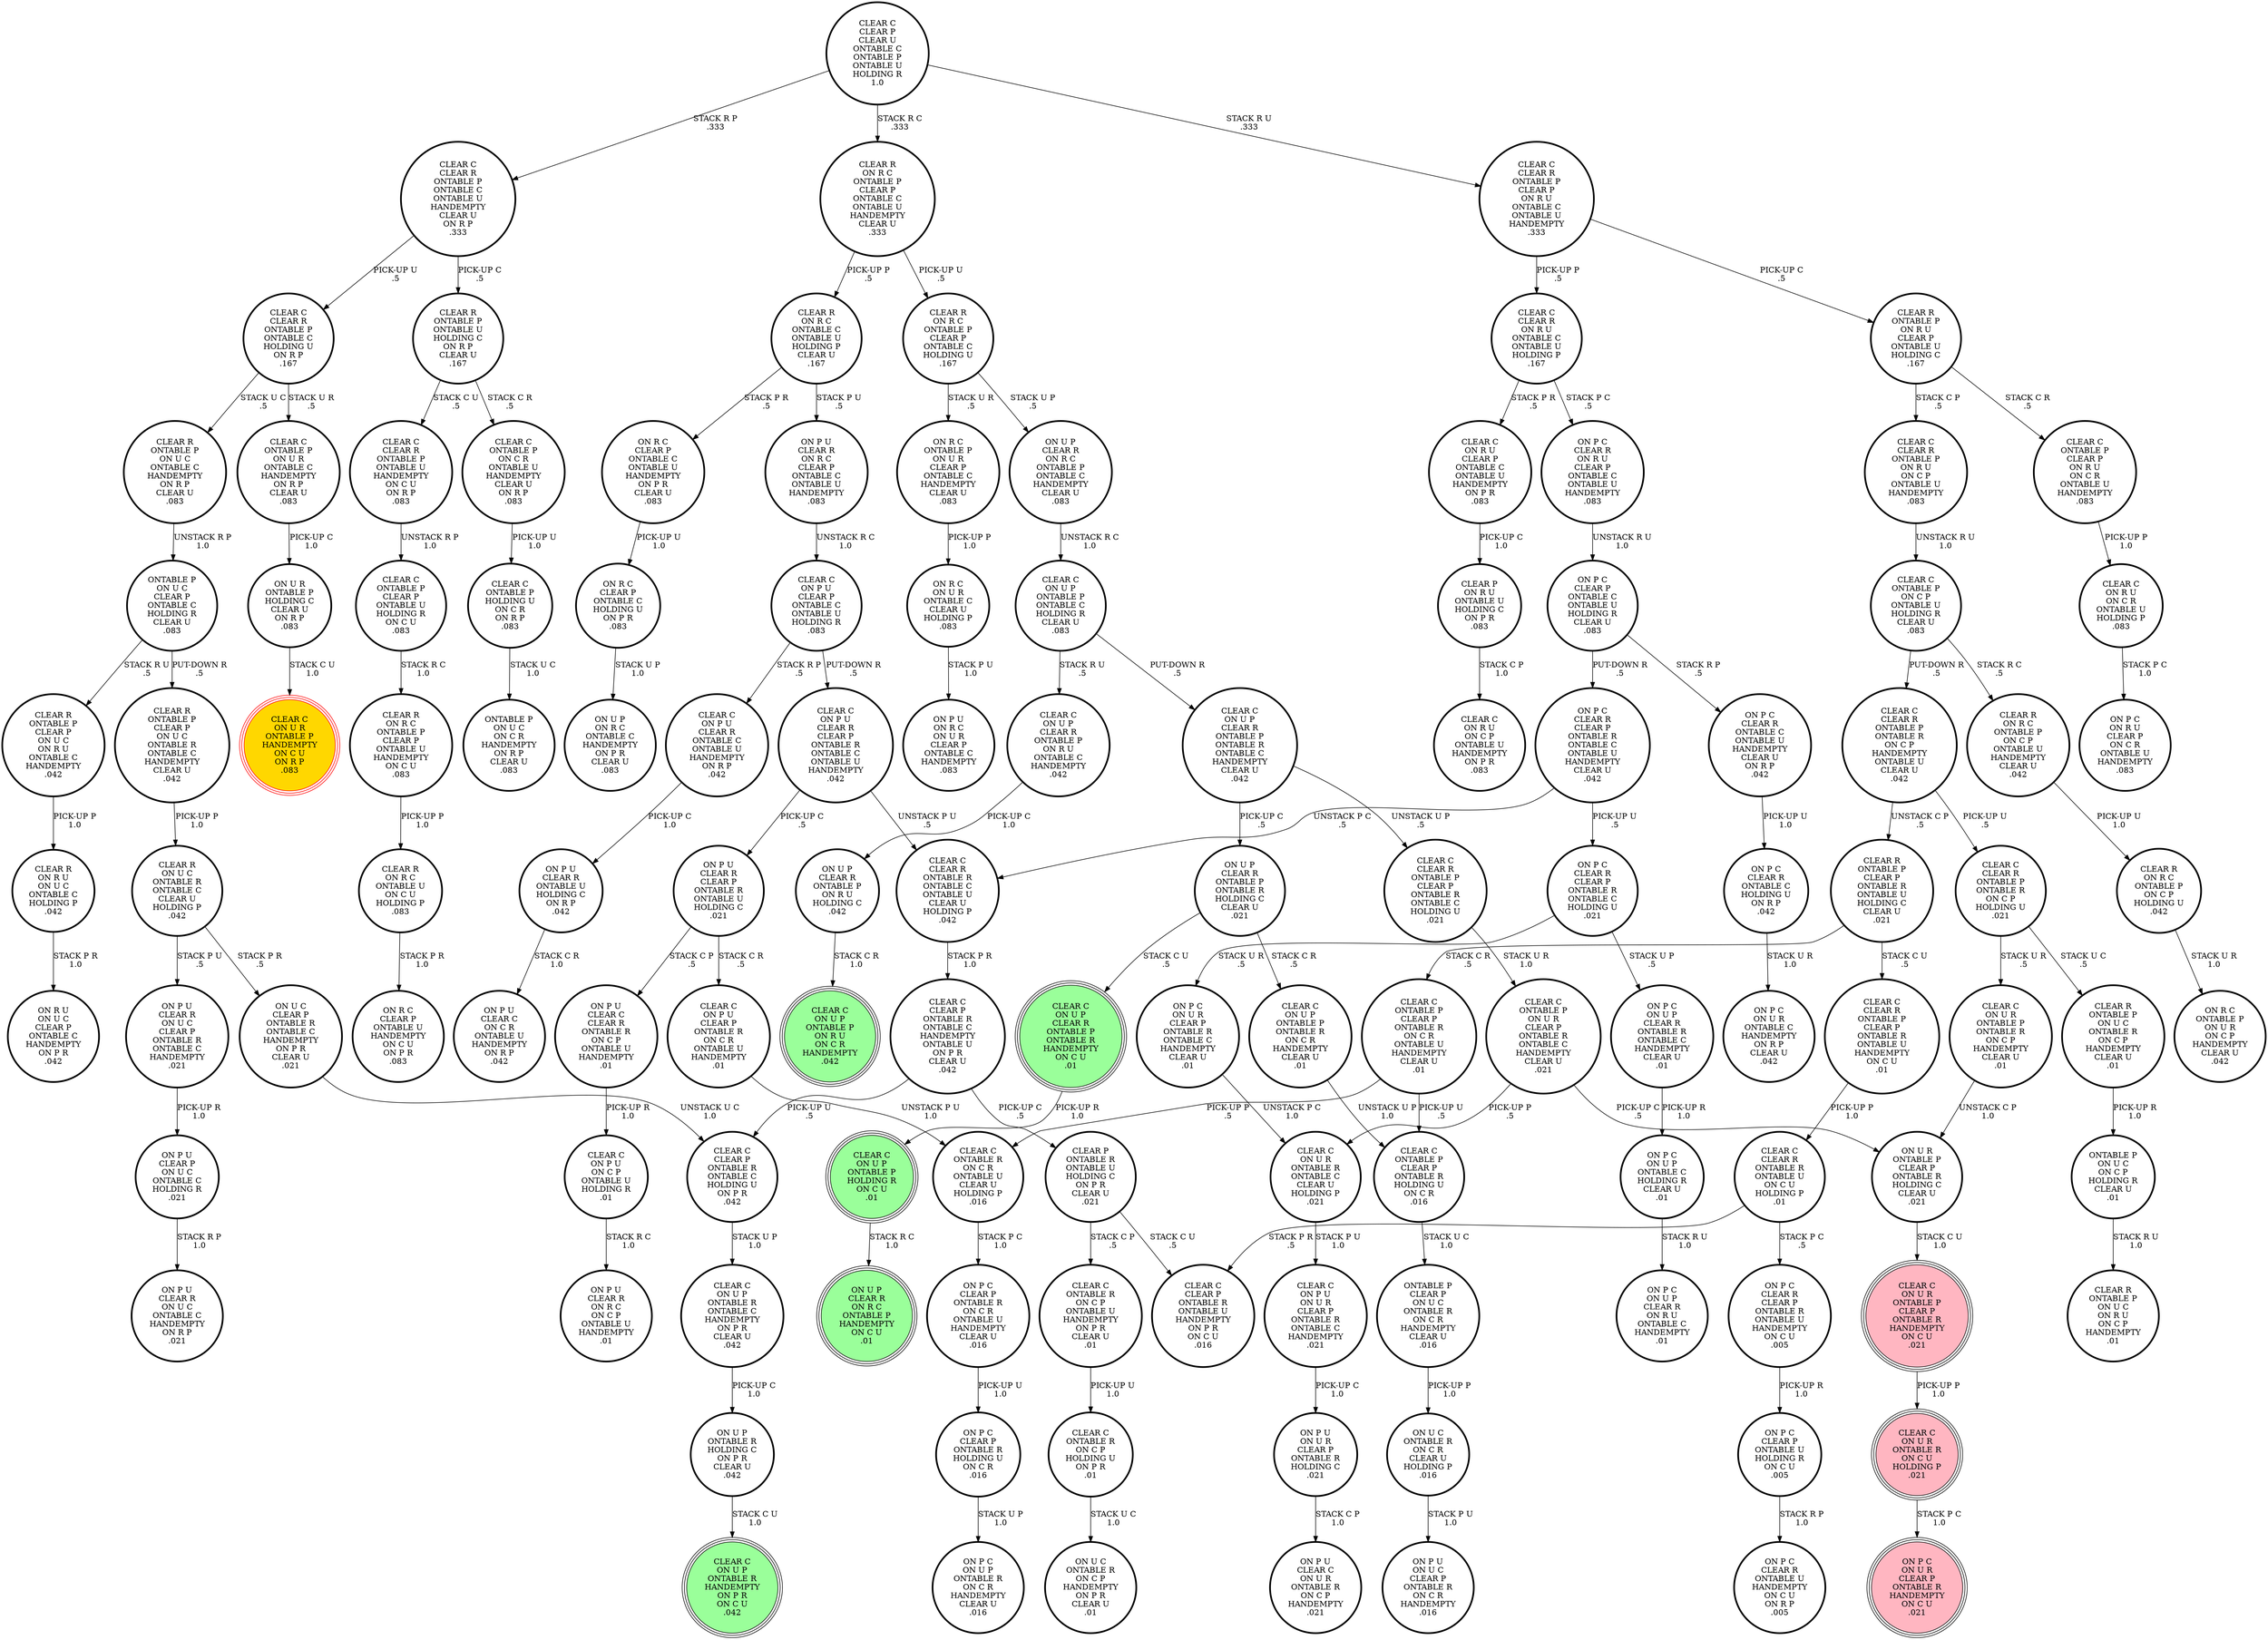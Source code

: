 digraph {
"CLEAR R\nONTABLE P\nON U C\nONTABLE C\nHANDEMPTY\nON R P\nCLEAR U\n.083\n" -> "ONTABLE P\nON U C\nCLEAR P\nONTABLE C\nHOLDING R\nCLEAR U\n.083\n"[label="UNSTACK R P\n1.0\n"];
"CLEAR R\nON U C\nONTABLE R\nONTABLE C\nCLEAR U\nHOLDING P\n.042\n" -> "ON P U\nCLEAR R\nON U C\nCLEAR P\nONTABLE R\nONTABLE C\nHANDEMPTY\n.021\n"[label="STACK P U\n.5\n"];
"CLEAR R\nON U C\nONTABLE R\nONTABLE C\nCLEAR U\nHOLDING P\n.042\n" -> "ON U C\nCLEAR P\nONTABLE R\nONTABLE C\nHANDEMPTY\nON P R\nCLEAR U\n.021\n"[label="STACK P R\n.5\n"];
"CLEAR C\nON P U\nCLEAR R\nCLEAR P\nONTABLE R\nONTABLE C\nONTABLE U\nHANDEMPTY\n.042\n" -> "ON P U\nCLEAR R\nCLEAR P\nONTABLE R\nONTABLE U\nHOLDING C\n.021\n"[label="PICK-UP C\n.5\n"];
"CLEAR C\nON P U\nCLEAR R\nCLEAR P\nONTABLE R\nONTABLE C\nONTABLE U\nHANDEMPTY\n.042\n" -> "CLEAR C\nCLEAR R\nONTABLE R\nONTABLE C\nONTABLE U\nCLEAR U\nHOLDING P\n.042\n"[label="UNSTACK P U\n.5\n"];
"CLEAR C\nCLEAR R\nONTABLE P\nCLEAR P\nONTABLE R\nONTABLE U\nHANDEMPTY\nON C U\n.01\n" -> "CLEAR C\nCLEAR R\nONTABLE R\nONTABLE U\nON C U\nHOLDING P\n.01\n"[label="PICK-UP P\n1.0\n"];
"ON P C\nCLEAR P\nONTABLE U\nHOLDING R\nON C U\n.005\n" -> "ON P C\nCLEAR R\nONTABLE U\nHANDEMPTY\nON C U\nON R P\n.005\n"[label="STACK R P\n1.0\n"];
"CLEAR C\nCLEAR R\nONTABLE P\nON R U\nON C P\nONTABLE U\nHANDEMPTY\n.083\n" -> "CLEAR C\nONTABLE P\nON C P\nONTABLE U\nHOLDING R\nCLEAR U\n.083\n"[label="UNSTACK R U\n1.0\n"];
"CLEAR C\nCLEAR R\nONTABLE P\nONTABLE R\nON C P\nHOLDING U\n.021\n" -> "CLEAR R\nONTABLE P\nON U C\nONTABLE R\nON C P\nHANDEMPTY\nCLEAR U\n.01\n"[label="STACK U C\n.5\n"];
"CLEAR C\nCLEAR R\nONTABLE P\nONTABLE R\nON C P\nHOLDING U\n.021\n" -> "CLEAR C\nON U R\nONTABLE P\nONTABLE R\nON C P\nHANDEMPTY\nCLEAR U\n.01\n"[label="STACK U R\n.5\n"];
"CLEAR C\nON P U\nCLEAR P\nONTABLE R\nON C R\nONTABLE U\nHANDEMPTY\n.01\n" -> "CLEAR C\nONTABLE R\nON C R\nONTABLE U\nCLEAR U\nHOLDING P\n.016\n"[label="UNSTACK P U\n1.0\n"];
"ON P C\nCLEAR R\nONTABLE C\nONTABLE U\nHANDEMPTY\nCLEAR U\nON R P\n.042\n" -> "ON P C\nCLEAR R\nONTABLE C\nHOLDING U\nON R P\n.042\n"[label="PICK-UP U\n1.0\n"];
"ON R C\nCLEAR P\nONTABLE C\nHOLDING U\nON P R\n.083\n" -> "ON U P\nON R C\nONTABLE C\nHANDEMPTY\nON P R\nCLEAR U\n.083\n"[label="STACK U P\n1.0\n"];
"CLEAR P\nONTABLE R\nONTABLE U\nHOLDING C\nON P R\nCLEAR U\n.021\n" -> "CLEAR C\nONTABLE R\nON C P\nONTABLE U\nHANDEMPTY\nON P R\nCLEAR U\n.01\n"[label="STACK C P\n.5\n"];
"CLEAR P\nONTABLE R\nONTABLE U\nHOLDING C\nON P R\nCLEAR U\n.021\n" -> "CLEAR C\nCLEAR P\nONTABLE R\nONTABLE U\nHANDEMPTY\nON P R\nON C U\n.016\n"[label="STACK C U\n.5\n"];
"CLEAR C\nCLEAR R\nONTABLE P\nONTABLE C\nHOLDING U\nON R P\n.167\n" -> "CLEAR R\nONTABLE P\nON U C\nONTABLE C\nHANDEMPTY\nON R P\nCLEAR U\n.083\n"[label="STACK U C\n.5\n"];
"CLEAR C\nCLEAR R\nONTABLE P\nONTABLE C\nHOLDING U\nON R P\n.167\n" -> "CLEAR C\nONTABLE P\nON U R\nONTABLE C\nHANDEMPTY\nON R P\nCLEAR U\n.083\n"[label="STACK U R\n.5\n"];
"CLEAR R\nON R U\nON U C\nONTABLE C\nHOLDING P\n.042\n" -> "ON R U\nON U C\nCLEAR P\nONTABLE C\nHANDEMPTY\nON P R\n.042\n"[label="STACK P R\n1.0\n"];
"ON P C\nON U P\nONTABLE C\nHOLDING R\nCLEAR U\n.01\n" -> "ON P C\nON U P\nCLEAR R\nON R U\nONTABLE C\nHANDEMPTY\n.01\n"[label="STACK R U\n1.0\n"];
"CLEAR R\nON R C\nONTABLE P\nON C P\nONTABLE U\nHANDEMPTY\nCLEAR U\n.042\n" -> "CLEAR R\nON R C\nONTABLE P\nON C P\nHOLDING U\n.042\n"[label="PICK-UP U\n1.0\n"];
"CLEAR C\nCLEAR R\nONTABLE R\nONTABLE C\nONTABLE U\nCLEAR U\nHOLDING P\n.042\n" -> "CLEAR C\nCLEAR P\nONTABLE R\nONTABLE C\nHANDEMPTY\nONTABLE U\nON P R\nCLEAR U\n.042\n"[label="STACK P R\n1.0\n"];
"CLEAR C\nCLEAR P\nCLEAR U\nONTABLE C\nONTABLE P\nONTABLE U\nHOLDING R\n1.0\n" -> "CLEAR C\nCLEAR R\nONTABLE P\nONTABLE C\nONTABLE U\nHANDEMPTY\nCLEAR U\nON R P\n.333\n"[label="STACK R P\n.333\n"];
"CLEAR C\nCLEAR P\nCLEAR U\nONTABLE C\nONTABLE P\nONTABLE U\nHOLDING R\n1.0\n" -> "CLEAR R\nON R C\nONTABLE P\nCLEAR P\nONTABLE C\nONTABLE U\nHANDEMPTY\nCLEAR U\n.333\n"[label="STACK R C\n.333\n"];
"CLEAR C\nCLEAR P\nCLEAR U\nONTABLE C\nONTABLE P\nONTABLE U\nHOLDING R\n1.0\n" -> "CLEAR C\nCLEAR R\nONTABLE P\nCLEAR P\nON R U\nONTABLE C\nONTABLE U\nHANDEMPTY\n.333\n"[label="STACK R U\n.333\n"];
"CLEAR C\nON R U\nCLEAR P\nONTABLE C\nONTABLE U\nHANDEMPTY\nON P R\n.083\n" -> "CLEAR P\nON R U\nONTABLE U\nHOLDING C\nON P R\n.083\n"[label="PICK-UP C\n1.0\n"];
"ON P C\nCLEAR R\nCLEAR P\nONTABLE R\nONTABLE C\nONTABLE U\nHANDEMPTY\nCLEAR U\n.042\n" -> "ON P C\nCLEAR R\nCLEAR P\nONTABLE R\nONTABLE C\nHOLDING U\n.021\n"[label="PICK-UP U\n.5\n"];
"ON P C\nCLEAR R\nCLEAR P\nONTABLE R\nONTABLE C\nONTABLE U\nHANDEMPTY\nCLEAR U\n.042\n" -> "CLEAR C\nCLEAR R\nONTABLE R\nONTABLE C\nONTABLE U\nCLEAR U\nHOLDING P\n.042\n"[label="UNSTACK P C\n.5\n"];
"ON U P\nCLEAR R\nONTABLE P\nON R U\nHOLDING C\n.042\n" -> "CLEAR C\nON U P\nONTABLE P\nON R U\nON C R\nHANDEMPTY\n.042\n"[label="STACK C R\n1.0\n"];
"CLEAR C\nON R U\nON C R\nONTABLE U\nHOLDING P\n.083\n" -> "ON P C\nON R U\nCLEAR P\nON C R\nONTABLE U\nHANDEMPTY\n.083\n"[label="STACK P C\n1.0\n"];
"CLEAR C\nON U P\nCLEAR R\nONTABLE P\nON R U\nONTABLE C\nHANDEMPTY\n.042\n" -> "ON U P\nCLEAR R\nONTABLE P\nON R U\nHOLDING C\n.042\n"[label="PICK-UP C\n1.0\n"];
"CLEAR R\nON R C\nONTABLE P\nON C P\nHOLDING U\n.042\n" -> "ON R C\nONTABLE P\nON U R\nON C P\nHANDEMPTY\nCLEAR U\n.042\n"[label="STACK U R\n1.0\n"];
"CLEAR C\nONTABLE P\nON U R\nONTABLE C\nHANDEMPTY\nON R P\nCLEAR U\n.083\n" -> "ON U R\nONTABLE P\nHOLDING C\nCLEAR U\nON R P\n.083\n"[label="PICK-UP C\n1.0\n"];
"ON P C\nCLEAR P\nONTABLE C\nONTABLE U\nHOLDING R\nCLEAR U\n.083\n" -> "ON P C\nCLEAR R\nCLEAR P\nONTABLE R\nONTABLE C\nONTABLE U\nHANDEMPTY\nCLEAR U\n.042\n"[label="PUT-DOWN R\n.5\n"];
"ON P C\nCLEAR P\nONTABLE C\nONTABLE U\nHOLDING R\nCLEAR U\n.083\n" -> "ON P C\nCLEAR R\nONTABLE C\nONTABLE U\nHANDEMPTY\nCLEAR U\nON R P\n.042\n"[label="STACK R P\n.5\n"];
"ON U P\nCLEAR R\nON R C\nONTABLE P\nONTABLE C\nHANDEMPTY\nCLEAR U\n.083\n" -> "CLEAR C\nON U P\nONTABLE P\nONTABLE C\nHOLDING R\nCLEAR U\n.083\n"[label="UNSTACK R C\n1.0\n"];
"CLEAR R\nON R C\nONTABLE U\nON C U\nHOLDING P\n.083\n" -> "ON R C\nCLEAR P\nONTABLE U\nHANDEMPTY\nON C U\nON P R\n.083\n"[label="STACK P R\n1.0\n"];
"CLEAR C\nCLEAR R\nONTABLE P\nONTABLE R\nON C P\nHANDEMPTY\nONTABLE U\nCLEAR U\n.042\n" -> "CLEAR C\nCLEAR R\nONTABLE P\nONTABLE R\nON C P\nHOLDING U\n.021\n"[label="PICK-UP U\n.5\n"];
"CLEAR C\nCLEAR R\nONTABLE P\nONTABLE R\nON C P\nHANDEMPTY\nONTABLE U\nCLEAR U\n.042\n" -> "CLEAR R\nONTABLE P\nCLEAR P\nONTABLE R\nONTABLE U\nHOLDING C\nCLEAR U\n.021\n"[label="UNSTACK C P\n.5\n"];
"ON U P\nCLEAR R\nONTABLE P\nONTABLE R\nHOLDING C\nCLEAR U\n.021\n" -> "CLEAR C\nON U P\nONTABLE P\nONTABLE R\nON C R\nHANDEMPTY\nCLEAR U\n.01\n"[label="STACK C R\n.5\n"];
"ON U P\nCLEAR R\nONTABLE P\nONTABLE R\nHOLDING C\nCLEAR U\n.021\n" -> "CLEAR C\nON U P\nCLEAR R\nONTABLE P\nONTABLE R\nHANDEMPTY\nON C U\n.01\n"[label="STACK C U\n.5\n"];
"CLEAR C\nONTABLE P\nON C P\nONTABLE U\nHOLDING R\nCLEAR U\n.083\n" -> "CLEAR R\nON R C\nONTABLE P\nON C P\nONTABLE U\nHANDEMPTY\nCLEAR U\n.042\n"[label="STACK R C\n.5\n"];
"CLEAR C\nONTABLE P\nON C P\nONTABLE U\nHOLDING R\nCLEAR U\n.083\n" -> "CLEAR C\nCLEAR R\nONTABLE P\nONTABLE R\nON C P\nHANDEMPTY\nONTABLE U\nCLEAR U\n.042\n"[label="PUT-DOWN R\n.5\n"];
"ON P C\nCLEAR P\nONTABLE R\nHOLDING U\nON C R\n.016\n" -> "ON P C\nON U P\nONTABLE R\nON C R\nHANDEMPTY\nCLEAR U\n.016\n"[label="STACK U P\n1.0\n"];
"CLEAR C\nON U P\nCLEAR R\nONTABLE P\nONTABLE R\nONTABLE C\nHANDEMPTY\nCLEAR U\n.042\n" -> "ON U P\nCLEAR R\nONTABLE P\nONTABLE R\nHOLDING C\nCLEAR U\n.021\n"[label="PICK-UP C\n.5\n"];
"CLEAR C\nON U P\nCLEAR R\nONTABLE P\nONTABLE R\nONTABLE C\nHANDEMPTY\nCLEAR U\n.042\n" -> "CLEAR C\nCLEAR R\nONTABLE P\nCLEAR P\nONTABLE R\nONTABLE C\nHOLDING U\n.021\n"[label="UNSTACK U P\n.5\n"];
"ON U R\nONTABLE P\nCLEAR P\nONTABLE R\nHOLDING C\nCLEAR U\n.021\n" -> "CLEAR C\nON U R\nONTABLE P\nCLEAR P\nONTABLE R\nHANDEMPTY\nON C U\n.021\n"[label="STACK C U\n1.0\n"];
"CLEAR C\nCLEAR R\nONTABLE P\nONTABLE U\nHANDEMPTY\nON C U\nON R P\n.083\n" -> "CLEAR C\nONTABLE P\nCLEAR P\nONTABLE U\nHOLDING R\nON C U\n.083\n"[label="UNSTACK R P\n1.0\n"];
"ON R C\nCLEAR P\nONTABLE C\nONTABLE U\nHANDEMPTY\nON P R\nCLEAR U\n.083\n" -> "ON R C\nCLEAR P\nONTABLE C\nHOLDING U\nON P R\n.083\n"[label="PICK-UP U\n1.0\n"];
"CLEAR C\nON P U\nON C P\nONTABLE U\nHOLDING R\n.01\n" -> "ON P U\nCLEAR R\nON R C\nON C P\nONTABLE U\nHANDEMPTY\n.01\n"[label="STACK R C\n1.0\n"];
"ON P U\nCLEAR C\nCLEAR R\nONTABLE R\nON C P\nONTABLE U\nHANDEMPTY\n.01\n" -> "CLEAR C\nON P U\nON C P\nONTABLE U\nHOLDING R\n.01\n"[label="PICK-UP R\n1.0\n"];
"CLEAR C\nONTABLE R\nON C P\nHOLDING U\nON P R\n.01\n" -> "ON U C\nONTABLE R\nON C P\nHANDEMPTY\nON P R\nCLEAR U\n.01\n"[label="STACK U C\n1.0\n"];
"ONTABLE P\nON U C\nCLEAR P\nONTABLE C\nHOLDING R\nCLEAR U\n.083\n" -> "CLEAR R\nONTABLE P\nCLEAR P\nON U C\nONTABLE R\nONTABLE C\nHANDEMPTY\nCLEAR U\n.042\n"[label="PUT-DOWN R\n.5\n"];
"ONTABLE P\nON U C\nCLEAR P\nONTABLE C\nHOLDING R\nCLEAR U\n.083\n" -> "CLEAR R\nONTABLE P\nCLEAR P\nON U C\nON R U\nONTABLE C\nHANDEMPTY\n.042\n"[label="STACK R U\n.5\n"];
"CLEAR C\nONTABLE R\nON C R\nONTABLE U\nCLEAR U\nHOLDING P\n.016\n" -> "ON P C\nCLEAR P\nONTABLE R\nON C R\nONTABLE U\nHANDEMPTY\nCLEAR U\n.016\n"[label="STACK P C\n1.0\n"];
"CLEAR R\nON R C\nONTABLE P\nCLEAR P\nONTABLE C\nONTABLE U\nHANDEMPTY\nCLEAR U\n.333\n" -> "CLEAR R\nON R C\nONTABLE C\nONTABLE U\nHOLDING P\nCLEAR U\n.167\n"[label="PICK-UP P\n.5\n"];
"CLEAR R\nON R C\nONTABLE P\nCLEAR P\nONTABLE C\nONTABLE U\nHANDEMPTY\nCLEAR U\n.333\n" -> "CLEAR R\nON R C\nONTABLE P\nCLEAR P\nONTABLE C\nHOLDING U\n.167\n"[label="PICK-UP U\n.5\n"];
"CLEAR C\nCLEAR R\nONTABLE P\nCLEAR P\nON R U\nONTABLE C\nONTABLE U\nHANDEMPTY\n.333\n" -> "CLEAR C\nCLEAR R\nON R U\nONTABLE C\nONTABLE U\nHOLDING P\n.167\n"[label="PICK-UP P\n.5\n"];
"CLEAR C\nCLEAR R\nONTABLE P\nCLEAR P\nON R U\nONTABLE C\nONTABLE U\nHANDEMPTY\n.333\n" -> "CLEAR R\nONTABLE P\nON R U\nCLEAR P\nONTABLE U\nHOLDING C\n.167\n"[label="PICK-UP C\n.5\n"];
"CLEAR R\nONTABLE P\nCLEAR P\nON U C\nONTABLE R\nONTABLE C\nHANDEMPTY\nCLEAR U\n.042\n" -> "CLEAR R\nON U C\nONTABLE R\nONTABLE C\nCLEAR U\nHOLDING P\n.042\n"[label="PICK-UP P\n1.0\n"];
"ON P C\nON U R\nCLEAR P\nONTABLE R\nONTABLE C\nHANDEMPTY\nCLEAR U\n.01\n" -> "CLEAR C\nON U R\nONTABLE R\nONTABLE C\nCLEAR U\nHOLDING P\n.021\n"[label="UNSTACK P C\n1.0\n"];
"CLEAR C\nON U P\nONTABLE P\nHOLDING R\nON C U\n.01\n" -> "ON U P\nCLEAR R\nON R C\nONTABLE P\nHANDEMPTY\nON C U\n.01\n"[label="STACK R C\n1.0\n"];
"CLEAR C\nON U P\nONTABLE P\nONTABLE C\nHOLDING R\nCLEAR U\n.083\n" -> "CLEAR C\nON U P\nCLEAR R\nONTABLE P\nON R U\nONTABLE C\nHANDEMPTY\n.042\n"[label="STACK R U\n.5\n"];
"CLEAR C\nON U P\nONTABLE P\nONTABLE C\nHOLDING R\nCLEAR U\n.083\n" -> "CLEAR C\nON U P\nCLEAR R\nONTABLE P\nONTABLE R\nONTABLE C\nHANDEMPTY\nCLEAR U\n.042\n"[label="PUT-DOWN R\n.5\n"];
"CLEAR C\nON U R\nONTABLE R\nONTABLE C\nCLEAR U\nHOLDING P\n.021\n" -> "CLEAR C\nON P U\nON U R\nCLEAR P\nONTABLE R\nONTABLE C\nHANDEMPTY\n.021\n"[label="STACK P U\n1.0\n"];
"ON P U\nCLEAR R\nONTABLE U\nHOLDING C\nON R P\n.042\n" -> "ON P U\nCLEAR C\nON C R\nONTABLE U\nHANDEMPTY\nON R P\n.042\n"[label="STACK C R\n1.0\n"];
"ON U C\nCLEAR P\nONTABLE R\nONTABLE C\nHANDEMPTY\nON P R\nCLEAR U\n.021\n" -> "CLEAR C\nCLEAR P\nONTABLE R\nONTABLE C\nHOLDING U\nON P R\n.042\n"[label="UNSTACK U C\n1.0\n"];
"ON P C\nCLEAR R\nONTABLE C\nHOLDING U\nON R P\n.042\n" -> "ON P C\nON U R\nONTABLE C\nHANDEMPTY\nON R P\nCLEAR U\n.042\n"[label="STACK U R\n1.0\n"];
"CLEAR C\nCLEAR R\nONTABLE R\nONTABLE U\nON C U\nHOLDING P\n.01\n" -> "CLEAR C\nCLEAR P\nONTABLE R\nONTABLE U\nHANDEMPTY\nON P R\nON C U\n.016\n"[label="STACK P R\n.5\n"];
"CLEAR C\nCLEAR R\nONTABLE R\nONTABLE U\nON C U\nHOLDING P\n.01\n" -> "ON P C\nCLEAR R\nCLEAR P\nONTABLE R\nONTABLE U\nHANDEMPTY\nON C U\n.005\n"[label="STACK P C\n.5\n"];
"CLEAR C\nONTABLE P\nHOLDING U\nON C R\nON R P\n.083\n" -> "ONTABLE P\nON U C\nON C R\nHANDEMPTY\nON R P\nCLEAR U\n.083\n"[label="STACK U C\n1.0\n"];
"CLEAR R\nONTABLE P\nCLEAR P\nONTABLE R\nONTABLE U\nHOLDING C\nCLEAR U\n.021\n" -> "CLEAR C\nCLEAR R\nONTABLE P\nCLEAR P\nONTABLE R\nONTABLE U\nHANDEMPTY\nON C U\n.01\n"[label="STACK C U\n.5\n"];
"CLEAR R\nONTABLE P\nCLEAR P\nONTABLE R\nONTABLE U\nHOLDING C\nCLEAR U\n.021\n" -> "CLEAR C\nONTABLE P\nCLEAR P\nONTABLE R\nON C R\nONTABLE U\nHANDEMPTY\nCLEAR U\n.01\n"[label="STACK C R\n.5\n"];
"CLEAR C\nON U R\nONTABLE P\nONTABLE R\nON C P\nHANDEMPTY\nCLEAR U\n.01\n" -> "ON U R\nONTABLE P\nCLEAR P\nONTABLE R\nHOLDING C\nCLEAR U\n.021\n"[label="UNSTACK C P\n1.0\n"];
"CLEAR C\nONTABLE R\nON C P\nONTABLE U\nHANDEMPTY\nON P R\nCLEAR U\n.01\n" -> "CLEAR C\nONTABLE R\nON C P\nHOLDING U\nON P R\n.01\n"[label="PICK-UP U\n1.0\n"];
"CLEAR C\nONTABLE P\nCLEAR P\nONTABLE R\nHOLDING U\nON C R\n.016\n" -> "ONTABLE P\nCLEAR P\nON U C\nONTABLE R\nON C R\nHANDEMPTY\nCLEAR U\n.016\n"[label="STACK U C\n1.0\n"];
"ON R C\nONTABLE P\nON U R\nCLEAR P\nONTABLE C\nHANDEMPTY\nCLEAR U\n.083\n" -> "ON R C\nON U R\nONTABLE C\nCLEAR U\nHOLDING P\n.083\n"[label="PICK-UP P\n1.0\n"];
"CLEAR R\nON R C\nONTABLE P\nCLEAR P\nONTABLE C\nHOLDING U\n.167\n" -> "ON R C\nONTABLE P\nON U R\nCLEAR P\nONTABLE C\nHANDEMPTY\nCLEAR U\n.083\n"[label="STACK U R\n.5\n"];
"CLEAR R\nON R C\nONTABLE P\nCLEAR P\nONTABLE C\nHOLDING U\n.167\n" -> "ON U P\nCLEAR R\nON R C\nONTABLE P\nONTABLE C\nHANDEMPTY\nCLEAR U\n.083\n"[label="STACK U P\n.5\n"];
"CLEAR P\nON R U\nONTABLE U\nHOLDING C\nON P R\n.083\n" -> "CLEAR C\nON R U\nON C P\nONTABLE U\nHANDEMPTY\nON P R\n.083\n"[label="STACK C P\n1.0\n"];
"CLEAR C\nCLEAR R\nONTABLE P\nCLEAR P\nONTABLE R\nONTABLE C\nHOLDING U\n.021\n" -> "CLEAR C\nONTABLE P\nON U R\nCLEAR P\nONTABLE R\nONTABLE C\nHANDEMPTY\nCLEAR U\n.021\n"[label="STACK U R\n1.0\n"];
"CLEAR C\nONTABLE P\nCLEAR P\nONTABLE R\nON C R\nONTABLE U\nHANDEMPTY\nCLEAR U\n.01\n" -> "CLEAR C\nONTABLE R\nON C R\nONTABLE U\nCLEAR U\nHOLDING P\n.016\n"[label="PICK-UP P\n.5\n"];
"CLEAR C\nONTABLE P\nCLEAR P\nONTABLE R\nON C R\nONTABLE U\nHANDEMPTY\nCLEAR U\n.01\n" -> "CLEAR C\nONTABLE P\nCLEAR P\nONTABLE R\nHOLDING U\nON C R\n.016\n"[label="PICK-UP U\n.5\n"];
"CLEAR C\nCLEAR P\nONTABLE R\nONTABLE C\nHOLDING U\nON P R\n.042\n" -> "CLEAR C\nON U P\nONTABLE R\nONTABLE C\nHANDEMPTY\nON P R\nCLEAR U\n.042\n"[label="STACK U P\n1.0\n"];
"ON P U\nON U R\nCLEAR P\nONTABLE R\nHOLDING C\n.021\n" -> "ON P U\nCLEAR C\nON U R\nONTABLE R\nON C P\nHANDEMPTY\n.021\n"[label="STACK C P\n1.0\n"];
"CLEAR C\nON U P\nONTABLE P\nONTABLE R\nON C R\nHANDEMPTY\nCLEAR U\n.01\n" -> "CLEAR C\nONTABLE P\nCLEAR P\nONTABLE R\nHOLDING U\nON C R\n.016\n"[label="UNSTACK U P\n1.0\n"];
"CLEAR C\nCLEAR P\nONTABLE R\nONTABLE C\nHANDEMPTY\nONTABLE U\nON P R\nCLEAR U\n.042\n" -> "CLEAR C\nCLEAR P\nONTABLE R\nONTABLE C\nHOLDING U\nON P R\n.042\n"[label="PICK-UP U\n.5\n"];
"CLEAR C\nCLEAR P\nONTABLE R\nONTABLE C\nHANDEMPTY\nONTABLE U\nON P R\nCLEAR U\n.042\n" -> "CLEAR P\nONTABLE R\nONTABLE U\nHOLDING C\nON P R\nCLEAR U\n.021\n"[label="PICK-UP C\n.5\n"];
"ON P U\nCLEAR P\nON U C\nONTABLE C\nHOLDING R\n.021\n" -> "ON P U\nCLEAR R\nON U C\nONTABLE C\nHANDEMPTY\nON R P\n.021\n"[label="STACK R P\n1.0\n"];
"CLEAR C\nON P U\nON U R\nCLEAR P\nONTABLE R\nONTABLE C\nHANDEMPTY\n.021\n" -> "ON P U\nON U R\nCLEAR P\nONTABLE R\nHOLDING C\n.021\n"[label="PICK-UP C\n1.0\n"];
"CLEAR C\nON U P\nCLEAR R\nONTABLE P\nONTABLE R\nHANDEMPTY\nON C U\n.01\n" -> "CLEAR C\nON U P\nONTABLE P\nHOLDING R\nON C U\n.01\n"[label="PICK-UP R\n1.0\n"];
"CLEAR C\nONTABLE P\nCLEAR P\nONTABLE U\nHOLDING R\nON C U\n.083\n" -> "CLEAR R\nON R C\nONTABLE P\nCLEAR P\nONTABLE U\nHANDEMPTY\nON C U\n.083\n"[label="STACK R C\n1.0\n"];
"CLEAR C\nON U R\nONTABLE P\nCLEAR P\nONTABLE R\nHANDEMPTY\nON C U\n.021\n" -> "CLEAR C\nON U R\nONTABLE R\nON C U\nHOLDING P\n.021\n"[label="PICK-UP P\n1.0\n"];
"CLEAR R\nONTABLE P\nON R U\nCLEAR P\nONTABLE U\nHOLDING C\n.167\n" -> "CLEAR C\nCLEAR R\nONTABLE P\nON R U\nON C P\nONTABLE U\nHANDEMPTY\n.083\n"[label="STACK C P\n.5\n"];
"CLEAR R\nONTABLE P\nON R U\nCLEAR P\nONTABLE U\nHOLDING C\n.167\n" -> "CLEAR C\nONTABLE P\nCLEAR P\nON R U\nON C R\nONTABLE U\nHANDEMPTY\n.083\n"[label="STACK C R\n.5\n"];
"ON P C\nCLEAR R\nON R U\nCLEAR P\nONTABLE C\nONTABLE U\nHANDEMPTY\n.083\n" -> "ON P C\nCLEAR P\nONTABLE C\nONTABLE U\nHOLDING R\nCLEAR U\n.083\n"[label="UNSTACK R U\n1.0\n"];
"CLEAR R\nON R C\nONTABLE C\nONTABLE U\nHOLDING P\nCLEAR U\n.167\n" -> "ON P U\nCLEAR R\nON R C\nCLEAR P\nONTABLE C\nONTABLE U\nHANDEMPTY\n.083\n"[label="STACK P U\n.5\n"];
"CLEAR R\nON R C\nONTABLE C\nONTABLE U\nHOLDING P\nCLEAR U\n.167\n" -> "ON R C\nCLEAR P\nONTABLE C\nONTABLE U\nHANDEMPTY\nON P R\nCLEAR U\n.083\n"[label="STACK P R\n.5\n"];
"CLEAR R\nONTABLE P\nCLEAR P\nON U C\nON R U\nONTABLE C\nHANDEMPTY\n.042\n" -> "CLEAR R\nON R U\nON U C\nONTABLE C\nHOLDING P\n.042\n"[label="PICK-UP P\n1.0\n"];
"CLEAR C\nON P U\nCLEAR P\nONTABLE C\nONTABLE U\nHOLDING R\n.083\n" -> "CLEAR C\nON P U\nCLEAR R\nONTABLE C\nONTABLE U\nHANDEMPTY\nON R P\n.042\n"[label="STACK R P\n.5\n"];
"CLEAR C\nON P U\nCLEAR P\nONTABLE C\nONTABLE U\nHOLDING R\n.083\n" -> "CLEAR C\nON P U\nCLEAR R\nCLEAR P\nONTABLE R\nONTABLE C\nONTABLE U\nHANDEMPTY\n.042\n"[label="PUT-DOWN R\n.5\n"];
"CLEAR C\nCLEAR R\nON R U\nONTABLE C\nONTABLE U\nHOLDING P\n.167\n" -> "ON P C\nCLEAR R\nON R U\nCLEAR P\nONTABLE C\nONTABLE U\nHANDEMPTY\n.083\n"[label="STACK P C\n.5\n"];
"CLEAR C\nCLEAR R\nON R U\nONTABLE C\nONTABLE U\nHOLDING P\n.167\n" -> "CLEAR C\nON R U\nCLEAR P\nONTABLE C\nONTABLE U\nHANDEMPTY\nON P R\n.083\n"[label="STACK P R\n.5\n"];
"ON P C\nON U P\nCLEAR R\nONTABLE R\nONTABLE C\nHANDEMPTY\nCLEAR U\n.01\n" -> "ON P C\nON U P\nONTABLE C\nHOLDING R\nCLEAR U\n.01\n"[label="PICK-UP R\n1.0\n"];
"CLEAR C\nON P U\nCLEAR R\nONTABLE C\nONTABLE U\nHANDEMPTY\nON R P\n.042\n" -> "ON P U\nCLEAR R\nONTABLE U\nHOLDING C\nON R P\n.042\n"[label="PICK-UP C\n1.0\n"];
"ON P C\nCLEAR R\nCLEAR P\nONTABLE R\nONTABLE C\nHOLDING U\n.021\n" -> "ON P C\nON U P\nCLEAR R\nONTABLE R\nONTABLE C\nHANDEMPTY\nCLEAR U\n.01\n"[label="STACK U P\n.5\n"];
"ON P C\nCLEAR R\nCLEAR P\nONTABLE R\nONTABLE C\nHOLDING U\n.021\n" -> "ON P C\nON U R\nCLEAR P\nONTABLE R\nONTABLE C\nHANDEMPTY\nCLEAR U\n.01\n"[label="STACK U R\n.5\n"];
"ON P U\nCLEAR R\nON R C\nCLEAR P\nONTABLE C\nONTABLE U\nHANDEMPTY\n.083\n" -> "CLEAR C\nON P U\nCLEAR P\nONTABLE C\nONTABLE U\nHOLDING R\n.083\n"[label="UNSTACK R C\n1.0\n"];
"ONTABLE P\nCLEAR P\nON U C\nONTABLE R\nON C R\nHANDEMPTY\nCLEAR U\n.016\n" -> "ON U C\nONTABLE R\nON C R\nCLEAR U\nHOLDING P\n.016\n"[label="PICK-UP P\n1.0\n"];
"CLEAR C\nON U R\nONTABLE R\nON C U\nHOLDING P\n.021\n" -> "ON P C\nON U R\nCLEAR P\nONTABLE R\nHANDEMPTY\nON C U\n.021\n"[label="STACK P C\n1.0\n"];
"CLEAR C\nONTABLE P\nON C R\nONTABLE U\nHANDEMPTY\nCLEAR U\nON R P\n.083\n" -> "CLEAR C\nONTABLE P\nHOLDING U\nON C R\nON R P\n.083\n"[label="PICK-UP U\n1.0\n"];
"CLEAR C\nONTABLE P\nON U R\nCLEAR P\nONTABLE R\nONTABLE C\nHANDEMPTY\nCLEAR U\n.021\n" -> "CLEAR C\nON U R\nONTABLE R\nONTABLE C\nCLEAR U\nHOLDING P\n.021\n"[label="PICK-UP P\n.5\n"];
"CLEAR C\nONTABLE P\nON U R\nCLEAR P\nONTABLE R\nONTABLE C\nHANDEMPTY\nCLEAR U\n.021\n" -> "ON U R\nONTABLE P\nCLEAR P\nONTABLE R\nHOLDING C\nCLEAR U\n.021\n"[label="PICK-UP C\n.5\n"];
"ON P U\nCLEAR R\nON U C\nCLEAR P\nONTABLE R\nONTABLE C\nHANDEMPTY\n.021\n" -> "ON P U\nCLEAR P\nON U C\nONTABLE C\nHOLDING R\n.021\n"[label="PICK-UP R\n1.0\n"];
"CLEAR R\nONTABLE P\nONTABLE U\nHOLDING C\nON R P\nCLEAR U\n.167\n" -> "CLEAR C\nCLEAR R\nONTABLE P\nONTABLE U\nHANDEMPTY\nON C U\nON R P\n.083\n"[label="STACK C U\n.5\n"];
"CLEAR R\nONTABLE P\nONTABLE U\nHOLDING C\nON R P\nCLEAR U\n.167\n" -> "CLEAR C\nONTABLE P\nON C R\nONTABLE U\nHANDEMPTY\nCLEAR U\nON R P\n.083\n"[label="STACK C R\n.5\n"];
"ONTABLE P\nON U C\nON C P\nHOLDING R\nCLEAR U\n.01\n" -> "CLEAR R\nONTABLE P\nON U C\nON R U\nON C P\nHANDEMPTY\n.01\n"[label="STACK R U\n1.0\n"];
"ON U R\nONTABLE P\nHOLDING C\nCLEAR U\nON R P\n.083\n" -> "CLEAR C\nON U R\nONTABLE P\nHANDEMPTY\nON C U\nON R P\n.083\n"[label="STACK C U\n1.0\n"];
"ON P C\nCLEAR P\nONTABLE R\nON C R\nONTABLE U\nHANDEMPTY\nCLEAR U\n.016\n" -> "ON P C\nCLEAR P\nONTABLE R\nHOLDING U\nON C R\n.016\n"[label="PICK-UP U\n1.0\n"];
"CLEAR R\nON R C\nONTABLE P\nCLEAR P\nONTABLE U\nHANDEMPTY\nON C U\n.083\n" -> "CLEAR R\nON R C\nONTABLE U\nON C U\nHOLDING P\n.083\n"[label="PICK-UP P\n1.0\n"];
"CLEAR C\nON U P\nONTABLE R\nONTABLE C\nHANDEMPTY\nON P R\nCLEAR U\n.042\n" -> "ON U P\nONTABLE R\nHOLDING C\nON P R\nCLEAR U\n.042\n"[label="PICK-UP C\n1.0\n"];
"ON U P\nONTABLE R\nHOLDING C\nON P R\nCLEAR U\n.042\n" -> "CLEAR C\nON U P\nONTABLE R\nHANDEMPTY\nON P R\nON C U\n.042\n"[label="STACK C U\n1.0\n"];
"CLEAR C\nONTABLE P\nCLEAR P\nON R U\nON C R\nONTABLE U\nHANDEMPTY\n.083\n" -> "CLEAR C\nON R U\nON C R\nONTABLE U\nHOLDING P\n.083\n"[label="PICK-UP P\n1.0\n"];
"CLEAR R\nONTABLE P\nON U C\nONTABLE R\nON C P\nHANDEMPTY\nCLEAR U\n.01\n" -> "ONTABLE P\nON U C\nON C P\nHOLDING R\nCLEAR U\n.01\n"[label="PICK-UP R\n1.0\n"];
"ON U C\nONTABLE R\nON C R\nCLEAR U\nHOLDING P\n.016\n" -> "ON P U\nON U C\nCLEAR P\nONTABLE R\nON C R\nHANDEMPTY\n.016\n"[label="STACK P U\n1.0\n"];
"ON P U\nCLEAR R\nCLEAR P\nONTABLE R\nONTABLE U\nHOLDING C\n.021\n" -> "CLEAR C\nON P U\nCLEAR P\nONTABLE R\nON C R\nONTABLE U\nHANDEMPTY\n.01\n"[label="STACK C R\n.5\n"];
"ON P U\nCLEAR R\nCLEAR P\nONTABLE R\nONTABLE U\nHOLDING C\n.021\n" -> "ON P U\nCLEAR C\nCLEAR R\nONTABLE R\nON C P\nONTABLE U\nHANDEMPTY\n.01\n"[label="STACK C P\n.5\n"];
"ON P C\nCLEAR R\nCLEAR P\nONTABLE R\nONTABLE U\nHANDEMPTY\nON C U\n.005\n" -> "ON P C\nCLEAR P\nONTABLE U\nHOLDING R\nON C U\n.005\n"[label="PICK-UP R\n1.0\n"];
"CLEAR C\nCLEAR R\nONTABLE P\nONTABLE C\nONTABLE U\nHANDEMPTY\nCLEAR U\nON R P\n.333\n" -> "CLEAR R\nONTABLE P\nONTABLE U\nHOLDING C\nON R P\nCLEAR U\n.167\n"[label="PICK-UP C\n.5\n"];
"CLEAR C\nCLEAR R\nONTABLE P\nONTABLE C\nONTABLE U\nHANDEMPTY\nCLEAR U\nON R P\n.333\n" -> "CLEAR C\nCLEAR R\nONTABLE P\nONTABLE C\nHOLDING U\nON R P\n.167\n"[label="PICK-UP U\n.5\n"];
"ON R C\nON U R\nONTABLE C\nCLEAR U\nHOLDING P\n.083\n" -> "ON P U\nON R C\nON U R\nCLEAR P\nONTABLE C\nHANDEMPTY\n.083\n"[label="STACK P U\n1.0\n"];
"ON P U\nCLEAR R\nON R C\nON C P\nONTABLE U\nHANDEMPTY\n.01\n" [shape=circle, penwidth=3];
"ON R C\nONTABLE P\nON U R\nON C P\nHANDEMPTY\nCLEAR U\n.042\n" [shape=circle, penwidth=3];
"CLEAR C\nON U P\nONTABLE P\nON R U\nON C R\nHANDEMPTY\n.042\n" [shape=circle, style=filled, fillcolor=palegreen1, peripheries=3];
"ON P U\nCLEAR C\nON C R\nONTABLE U\nHANDEMPTY\nON R P\n.042\n" [shape=circle, penwidth=3];
"ON U P\nCLEAR R\nON R C\nONTABLE P\nHANDEMPTY\nON C U\n.01\n" [shape=circle, style=filled, fillcolor=palegreen1, peripheries=3];
"ON R U\nON U C\nCLEAR P\nONTABLE C\nHANDEMPTY\nON P R\n.042\n" [shape=circle, penwidth=3];
"ON U C\nONTABLE R\nON C P\nHANDEMPTY\nON P R\nCLEAR U\n.01\n" [shape=circle, penwidth=3];
"CLEAR C\nON R U\nON C P\nONTABLE U\nHANDEMPTY\nON P R\n.083\n" [shape=circle, penwidth=3];
"ON R C\nCLEAR P\nONTABLE U\nHANDEMPTY\nON C U\nON P R\n.083\n" [shape=circle, penwidth=3];
"CLEAR C\nON U R\nONTABLE P\nHANDEMPTY\nON C U\nON R P\n.083\n" [shape=circle, style=filled color=red, fillcolor=gold, peripheries=3];
"ON P C\nCLEAR R\nONTABLE U\nHANDEMPTY\nON C U\nON R P\n.005\n" [shape=circle, penwidth=3];
"ON P U\nON U C\nCLEAR P\nONTABLE R\nON C R\nHANDEMPTY\n.016\n" [shape=circle, penwidth=3];
"ON P C\nON U P\nONTABLE R\nON C R\nHANDEMPTY\nCLEAR U\n.016\n" [shape=circle, penwidth=3];
"ON P U\nCLEAR R\nON U C\nONTABLE C\nHANDEMPTY\nON R P\n.021\n" [shape=circle, penwidth=3];
"CLEAR C\nON U P\nONTABLE R\nHANDEMPTY\nON P R\nON C U\n.042\n" [shape=circle, style=filled, fillcolor=palegreen1, peripheries=3];
"ON P U\nON R C\nON U R\nCLEAR P\nONTABLE C\nHANDEMPTY\n.083\n" [shape=circle, penwidth=3];
"ON P C\nON R U\nCLEAR P\nON C R\nONTABLE U\nHANDEMPTY\n.083\n" [shape=circle, penwidth=3];
"ON P C\nON U P\nCLEAR R\nON R U\nONTABLE C\nHANDEMPTY\n.01\n" [shape=circle, penwidth=3];
"ON P U\nCLEAR C\nON U R\nONTABLE R\nON C P\nHANDEMPTY\n.021\n" [shape=circle, penwidth=3];
"ON U P\nON R C\nONTABLE C\nHANDEMPTY\nON P R\nCLEAR U\n.083\n" [shape=circle, penwidth=3];
"ONTABLE P\nON U C\nON C R\nHANDEMPTY\nON R P\nCLEAR U\n.083\n" [shape=circle, penwidth=3];
"ON P C\nON U R\nONTABLE C\nHANDEMPTY\nON R P\nCLEAR U\n.042\n" [shape=circle, penwidth=3];
"ON P C\nON U R\nCLEAR P\nONTABLE R\nHANDEMPTY\nON C U\n.021\n" [shape=circle, style=filled, fillcolor=lightpink, peripheries=3];
"CLEAR C\nCLEAR P\nONTABLE R\nONTABLE U\nHANDEMPTY\nON P R\nON C U\n.016\n" [shape=circle, penwidth=3];
"CLEAR R\nONTABLE P\nON U C\nON R U\nON C P\nHANDEMPTY\n.01\n" [shape=circle, penwidth=3];
"ON P U\nCLEAR R\nON R C\nON C P\nONTABLE U\nHANDEMPTY\n.01\n" [shape=circle, penwidth=3];
"ON R C\nONTABLE P\nON U R\nON C P\nHANDEMPTY\nCLEAR U\n.042\n" [shape=circle, penwidth=3];
"CLEAR R\nONTABLE P\nCLEAR P\nON U C\nONTABLE R\nONTABLE C\nHANDEMPTY\nCLEAR U\n.042\n" [shape=circle, penwidth=3];
"CLEAR C\nCLEAR P\nONTABLE R\nONTABLE C\nHANDEMPTY\nONTABLE U\nON P R\nCLEAR U\n.042\n" [shape=circle, penwidth=3];
"CLEAR C\nONTABLE P\nON C P\nONTABLE U\nHOLDING R\nCLEAR U\n.083\n" [shape=circle, penwidth=3];
"CLEAR C\nON U P\nONTABLE P\nON R U\nON C R\nHANDEMPTY\n.042\n" [shape=circle, style=filled, fillcolor=palegreen1, peripheries=3];
"CLEAR C\nONTABLE P\nCLEAR P\nONTABLE R\nHOLDING U\nON C R\n.016\n" [shape=circle, penwidth=3];
"ON P U\nCLEAR P\nON U C\nONTABLE C\nHOLDING R\n.021\n" [shape=circle, penwidth=3];
"ON P C\nCLEAR P\nONTABLE U\nHOLDING R\nON C U\n.005\n" [shape=circle, penwidth=3];
"ON R C\nCLEAR P\nONTABLE C\nONTABLE U\nHANDEMPTY\nON P R\nCLEAR U\n.083\n" [shape=circle, penwidth=3];
"ON P U\nCLEAR C\nON C R\nONTABLE U\nHANDEMPTY\nON R P\n.042\n" [shape=circle, penwidth=3];
"ON P C\nON U P\nONTABLE C\nHOLDING R\nCLEAR U\n.01\n" [shape=circle, penwidth=3];
"ON U P\nCLEAR R\nON R C\nONTABLE P\nHANDEMPTY\nON C U\n.01\n" [shape=circle, style=filled, fillcolor=palegreen1, peripheries=3];
"CLEAR C\nONTABLE R\nON C P\nHOLDING U\nON P R\n.01\n" [shape=circle, penwidth=3];
"ON R C\nCLEAR P\nONTABLE C\nHOLDING U\nON P R\n.083\n" [shape=circle, penwidth=3];
"CLEAR C\nON U P\nCLEAR R\nONTABLE P\nON R U\nONTABLE C\nHANDEMPTY\n.042\n" [shape=circle, penwidth=3];
"CLEAR C\nON U P\nONTABLE P\nHOLDING R\nON C U\n.01\n" [shape=circle, style=filled, fillcolor=palegreen1, peripheries=3];
"CLEAR C\nCLEAR R\nONTABLE P\nONTABLE R\nON C P\nHOLDING U\n.021\n" [shape=circle, penwidth=3];
"ON P C\nCLEAR R\nCLEAR P\nONTABLE R\nONTABLE U\nHANDEMPTY\nON C U\n.005\n" [shape=circle, penwidth=3];
"ON U R\nONTABLE P\nCLEAR P\nONTABLE R\nHOLDING C\nCLEAR U\n.021\n" [shape=circle, penwidth=3];
"CLEAR R\nONTABLE P\nONTABLE U\nHOLDING C\nON R P\nCLEAR U\n.167\n" [shape=circle, penwidth=3];
"CLEAR R\nON R C\nONTABLE P\nON C P\nONTABLE U\nHANDEMPTY\nCLEAR U\n.042\n" [shape=circle, penwidth=3];
"CLEAR C\nCLEAR R\nONTABLE P\nONTABLE U\nHANDEMPTY\nON C U\nON R P\n.083\n" [shape=circle, penwidth=3];
"ONTABLE P\nON U C\nON C P\nHOLDING R\nCLEAR U\n.01\n" [shape=circle, penwidth=3];
"CLEAR R\nON R U\nON U C\nONTABLE C\nHOLDING P\n.042\n" [shape=circle, penwidth=3];
"ON U C\nONTABLE R\nON C R\nCLEAR U\nHOLDING P\n.016\n" [shape=circle, penwidth=3];
"ON R U\nON U C\nCLEAR P\nONTABLE C\nHANDEMPTY\nON P R\n.042\n" [shape=circle, penwidth=3];
"CLEAR C\nON P U\nCLEAR P\nONTABLE C\nONTABLE U\nHOLDING R\n.083\n" [shape=circle, penwidth=3];
"CLEAR C\nON R U\nON C R\nONTABLE U\nHOLDING P\n.083\n" [shape=circle, penwidth=3];
"CLEAR C\nCLEAR R\nONTABLE R\nONTABLE C\nONTABLE U\nCLEAR U\nHOLDING P\n.042\n" [shape=circle, penwidth=3];
"ONTABLE P\nCLEAR P\nON U C\nONTABLE R\nON C R\nHANDEMPTY\nCLEAR U\n.016\n" [shape=circle, penwidth=3];
"CLEAR C\nONTABLE P\nON U R\nONTABLE C\nHANDEMPTY\nON R P\nCLEAR U\n.083\n" [shape=circle, penwidth=3];
"ON U C\nONTABLE R\nON C P\nHANDEMPTY\nON P R\nCLEAR U\n.01\n" [shape=circle, penwidth=3];
"ON P U\nCLEAR R\nON R C\nCLEAR P\nONTABLE C\nONTABLE U\nHANDEMPTY\n.083\n" [shape=circle, penwidth=3];
"CLEAR P\nONTABLE R\nONTABLE U\nHOLDING C\nON P R\nCLEAR U\n.021\n" [shape=circle, penwidth=3];
"CLEAR R\nON R C\nONTABLE P\nCLEAR P\nONTABLE C\nONTABLE U\nHANDEMPTY\nCLEAR U\n.333\n" [shape=circle, penwidth=3];
"ON P C\nCLEAR R\nCLEAR P\nONTABLE R\nONTABLE C\nONTABLE U\nHANDEMPTY\nCLEAR U\n.042\n" [shape=circle, penwidth=3];
"CLEAR C\nCLEAR R\nONTABLE P\nCLEAR P\nON R U\nONTABLE C\nONTABLE U\nHANDEMPTY\n.333\n" [shape=circle, penwidth=3];
"CLEAR C\nON P U\nCLEAR R\nCLEAR P\nONTABLE R\nONTABLE C\nONTABLE U\nHANDEMPTY\n.042\n" [shape=circle, penwidth=3];
"CLEAR C\nCLEAR R\nONTABLE P\nONTABLE C\nONTABLE U\nHANDEMPTY\nCLEAR U\nON R P\n.333\n" [shape=circle, penwidth=3];
"CLEAR C\nCLEAR R\nONTABLE R\nONTABLE U\nON C U\nHOLDING P\n.01\n" [shape=circle, penwidth=3];
"CLEAR C\nONTABLE P\nCLEAR P\nONTABLE R\nON C R\nONTABLE U\nHANDEMPTY\nCLEAR U\n.01\n" [shape=circle, penwidth=3];
"CLEAR R\nONTABLE P\nCLEAR P\nONTABLE R\nONTABLE U\nHOLDING C\nCLEAR U\n.021\n" [shape=circle, penwidth=3];
"CLEAR C\nON R U\nON C P\nONTABLE U\nHANDEMPTY\nON P R\n.083\n" [shape=circle, penwidth=3];
"ON R C\nON U R\nONTABLE C\nCLEAR U\nHOLDING P\n.083\n" [shape=circle, penwidth=3];
"CLEAR C\nONTABLE R\nON C R\nONTABLE U\nCLEAR U\nHOLDING P\n.016\n" [shape=circle, penwidth=3];
"CLEAR C\nCLEAR R\nONTABLE P\nONTABLE C\nHOLDING U\nON R P\n.167\n" [shape=circle, penwidth=3];
"ON R C\nCLEAR P\nONTABLE U\nHANDEMPTY\nON C U\nON P R\n.083\n" [shape=circle, penwidth=3];
"CLEAR R\nON R C\nONTABLE P\nON C P\nHOLDING U\n.042\n" [shape=circle, penwidth=3];
"CLEAR C\nON P U\nON U R\nCLEAR P\nONTABLE R\nONTABLE C\nHANDEMPTY\n.021\n" [shape=circle, penwidth=3];
"ON U C\nCLEAR P\nONTABLE R\nONTABLE C\nHANDEMPTY\nON P R\nCLEAR U\n.021\n" [shape=circle, penwidth=3];
"ON P C\nON U P\nCLEAR R\nONTABLE R\nONTABLE C\nHANDEMPTY\nCLEAR U\n.01\n" [shape=circle, penwidth=3];
"CLEAR C\nON P U\nCLEAR R\nONTABLE C\nONTABLE U\nHANDEMPTY\nON R P\n.042\n" [shape=circle, penwidth=3];
"CLEAR C\nON U R\nONTABLE P\nHANDEMPTY\nON C U\nON R P\n.083\n" [shape=circle, style=filled color=red, fillcolor=gold, peripheries=3];
"ON P C\nCLEAR R\nON R U\nCLEAR P\nONTABLE C\nONTABLE U\nHANDEMPTY\n.083\n" [shape=circle, penwidth=3];
"CLEAR C\nONTABLE P\nHOLDING U\nON C R\nON R P\n.083\n" [shape=circle, penwidth=3];
"ON P C\nCLEAR R\nONTABLE U\nHANDEMPTY\nON C U\nON R P\n.005\n" [shape=circle, penwidth=3];
"ON P C\nCLEAR R\nONTABLE C\nONTABLE U\nHANDEMPTY\nCLEAR U\nON R P\n.042\n" [shape=circle, penwidth=3];
"ON U P\nCLEAR R\nONTABLE P\nONTABLE R\nHOLDING C\nCLEAR U\n.021\n" [shape=circle, penwidth=3];
"CLEAR C\nONTABLE R\nON C P\nONTABLE U\nHANDEMPTY\nON P R\nCLEAR U\n.01\n" [shape=circle, penwidth=3];
"ON P U\nON U R\nCLEAR P\nONTABLE R\nHOLDING C\n.021\n" [shape=circle, penwidth=3];
"CLEAR R\nON U C\nONTABLE R\nONTABLE C\nCLEAR U\nHOLDING P\n.042\n" [shape=circle, penwidth=3];
"ON P U\nCLEAR R\nCLEAR P\nONTABLE R\nONTABLE U\nHOLDING C\n.021\n" [shape=circle, penwidth=3];
"CLEAR C\nCLEAR R\nONTABLE P\nON R U\nON C P\nONTABLE U\nHANDEMPTY\n.083\n" [shape=circle, penwidth=3];
"CLEAR C\nONTABLE P\nCLEAR P\nON R U\nON C R\nONTABLE U\nHANDEMPTY\n.083\n" [shape=circle, penwidth=3];
"ON P U\nON U C\nCLEAR P\nONTABLE R\nON C R\nHANDEMPTY\n.016\n" [shape=circle, penwidth=3];
"CLEAR C\nONTABLE P\nON U R\nCLEAR P\nONTABLE R\nONTABLE C\nHANDEMPTY\nCLEAR U\n.021\n" [shape=circle, penwidth=3];
"CLEAR C\nON P U\nON C P\nONTABLE U\nHOLDING R\n.01\n" [shape=circle, penwidth=3];
"CLEAR C\nCLEAR R\nONTABLE P\nONTABLE R\nON C P\nHANDEMPTY\nONTABLE U\nCLEAR U\n.042\n" [shape=circle, penwidth=3];
"CLEAR C\nONTABLE P\nCLEAR P\nONTABLE U\nHOLDING R\nON C U\n.083\n" [shape=circle, penwidth=3];
"CLEAR C\nON U R\nONTABLE P\nCLEAR P\nONTABLE R\nHANDEMPTY\nON C U\n.021\n" [shape=circle, style=filled, fillcolor=lightpink, peripheries=3];
"CLEAR C\nCLEAR R\nONTABLE P\nCLEAR P\nONTABLE R\nONTABLE U\nHANDEMPTY\nON C U\n.01\n" [shape=circle, penwidth=3];
"CLEAR C\nON U P\nONTABLE P\nONTABLE R\nON C R\nHANDEMPTY\nCLEAR U\n.01\n" [shape=circle, penwidth=3];
"ON P C\nON U P\nONTABLE R\nON C R\nHANDEMPTY\nCLEAR U\n.016\n" [shape=circle, penwidth=3];
"ON P C\nCLEAR R\nCLEAR P\nONTABLE R\nONTABLE C\nHOLDING U\n.021\n" [shape=circle, penwidth=3];
"ON P U\nCLEAR R\nON U C\nONTABLE C\nHANDEMPTY\nON R P\n.021\n" [shape=circle, penwidth=3];
"CLEAR C\nCLEAR P\nONTABLE R\nONTABLE C\nHOLDING U\nON P R\n.042\n" [shape=circle, penwidth=3];
"ON P C\nCLEAR P\nONTABLE C\nONTABLE U\nHOLDING R\nCLEAR U\n.083\n" [shape=circle, penwidth=3];
"CLEAR C\nON U P\nONTABLE R\nHANDEMPTY\nON P R\nON C U\n.042\n" [shape=circle, style=filled, fillcolor=palegreen1, peripheries=3];
"CLEAR P\nON R U\nONTABLE U\nHOLDING C\nON P R\n.083\n" [shape=circle, penwidth=3];
"ON U P\nONTABLE R\nHOLDING C\nON P R\nCLEAR U\n.042\n" [shape=circle, penwidth=3];
"ON P U\nON R C\nON U R\nCLEAR P\nONTABLE C\nHANDEMPTY\n.083\n" [shape=circle, penwidth=3];
"ON U P\nCLEAR R\nONTABLE P\nON R U\nHOLDING C\n.042\n" [shape=circle, penwidth=3];
"ON U P\nCLEAR R\nON R C\nONTABLE P\nONTABLE C\nHANDEMPTY\nCLEAR U\n.083\n" [shape=circle, penwidth=3];
"ON P C\nON R U\nCLEAR P\nON C R\nONTABLE U\nHANDEMPTY\n.083\n" [shape=circle, penwidth=3];
"CLEAR C\nON U R\nONTABLE R\nONTABLE C\nCLEAR U\nHOLDING P\n.021\n" [shape=circle, penwidth=3];
"ON P U\nCLEAR R\nONTABLE U\nHOLDING C\nON R P\n.042\n" [shape=circle, penwidth=3];
"CLEAR R\nON R C\nONTABLE P\nCLEAR P\nONTABLE C\nHOLDING U\n.167\n" [shape=circle, penwidth=3];
"CLEAR C\nON U P\nONTABLE P\nONTABLE C\nHOLDING R\nCLEAR U\n.083\n" [shape=circle, penwidth=3];
"ON P C\nCLEAR P\nONTABLE R\nHOLDING U\nON C R\n.016\n" [shape=circle, penwidth=3];
"ONTABLE P\nON U C\nCLEAR P\nONTABLE C\nHOLDING R\nCLEAR U\n.083\n" [shape=circle, penwidth=3];
"CLEAR R\nON R C\nONTABLE C\nONTABLE U\nHOLDING P\nCLEAR U\n.167\n" [shape=circle, penwidth=3];
"CLEAR C\nON R U\nCLEAR P\nONTABLE C\nONTABLE U\nHANDEMPTY\nON P R\n.083\n" [shape=circle, penwidth=3];
"CLEAR C\nON U P\nCLEAR R\nONTABLE P\nONTABLE R\nONTABLE C\nHANDEMPTY\nCLEAR U\n.042\n" [shape=circle, penwidth=3];
"ON P C\nON U P\nCLEAR R\nON R U\nONTABLE C\nHANDEMPTY\n.01\n" [shape=circle, penwidth=3];
"CLEAR C\nCLEAR P\nCLEAR U\nONTABLE C\nONTABLE P\nONTABLE U\nHOLDING R\n1.0\n" [shape=circle, penwidth=3];
"CLEAR C\nON U P\nCLEAR R\nONTABLE P\nONTABLE R\nHANDEMPTY\nON C U\n.01\n" [shape=circle, style=filled, fillcolor=palegreen1, peripheries=3];
"CLEAR C\nON U R\nONTABLE P\nONTABLE R\nON C P\nHANDEMPTY\nCLEAR U\n.01\n" [shape=circle, penwidth=3];
"ON P U\nCLEAR C\nON U R\nONTABLE R\nON C P\nHANDEMPTY\n.021\n" [shape=circle, penwidth=3];
"ON U P\nON R C\nONTABLE C\nHANDEMPTY\nON P R\nCLEAR U\n.083\n" [shape=circle, penwidth=3];
"CLEAR C\nCLEAR R\nON R U\nONTABLE C\nONTABLE U\nHOLDING P\n.167\n" [shape=circle, penwidth=3];
"CLEAR C\nONTABLE P\nON C R\nONTABLE U\nHANDEMPTY\nCLEAR U\nON R P\n.083\n" [shape=circle, penwidth=3];
"ON P C\nCLEAR R\nONTABLE C\nHOLDING U\nON R P\n.042\n" [shape=circle, penwidth=3];
"ON P C\nCLEAR P\nONTABLE R\nON C R\nONTABLE U\nHANDEMPTY\nCLEAR U\n.016\n" [shape=circle, penwidth=3];
"CLEAR R\nONTABLE P\nON U C\nONTABLE R\nON C P\nHANDEMPTY\nCLEAR U\n.01\n" [shape=circle, penwidth=3];
"ONTABLE P\nON U C\nON C R\nHANDEMPTY\nON R P\nCLEAR U\n.083\n" [shape=circle, penwidth=3];
"ON P U\nCLEAR C\nCLEAR R\nONTABLE R\nON C P\nONTABLE U\nHANDEMPTY\n.01\n" [shape=circle, penwidth=3];
"CLEAR R\nON R C\nONTABLE U\nON C U\nHOLDING P\n.083\n" [shape=circle, penwidth=3];
"ON P C\nON U R\nONTABLE C\nHANDEMPTY\nON R P\nCLEAR U\n.042\n" [shape=circle, penwidth=3];
"CLEAR R\nONTABLE P\nON U C\nONTABLE C\nHANDEMPTY\nON R P\nCLEAR U\n.083\n" [shape=circle, penwidth=3];
"CLEAR C\nON P U\nCLEAR P\nONTABLE R\nON C R\nONTABLE U\nHANDEMPTY\n.01\n" [shape=circle, penwidth=3];
"CLEAR R\nONTABLE P\nON R U\nCLEAR P\nONTABLE U\nHOLDING C\n.167\n" [shape=circle, penwidth=3];
"ON P U\nCLEAR R\nON U C\nCLEAR P\nONTABLE R\nONTABLE C\nHANDEMPTY\n.021\n" [shape=circle, penwidth=3];
"ON P C\nON U R\nCLEAR P\nONTABLE R\nHANDEMPTY\nON C U\n.021\n" [shape=circle, style=filled, fillcolor=lightpink, peripheries=3];
"ON U R\nONTABLE P\nHOLDING C\nCLEAR U\nON R P\n.083\n" [shape=circle, penwidth=3];
"ON P C\nON U R\nCLEAR P\nONTABLE R\nONTABLE C\nHANDEMPTY\nCLEAR U\n.01\n" [shape=circle, penwidth=3];
"CLEAR R\nONTABLE P\nCLEAR P\nON U C\nON R U\nONTABLE C\nHANDEMPTY\n.042\n" [shape=circle, penwidth=3];
"CLEAR C\nCLEAR R\nONTABLE P\nCLEAR P\nONTABLE R\nONTABLE C\nHOLDING U\n.021\n" [shape=circle, penwidth=3];
"CLEAR C\nON U P\nONTABLE R\nONTABLE C\nHANDEMPTY\nON P R\nCLEAR U\n.042\n" [shape=circle, penwidth=3];
"ON R C\nONTABLE P\nON U R\nCLEAR P\nONTABLE C\nHANDEMPTY\nCLEAR U\n.083\n" [shape=circle, penwidth=3];
"CLEAR R\nON R C\nONTABLE P\nCLEAR P\nONTABLE U\nHANDEMPTY\nON C U\n.083\n" [shape=circle, penwidth=3];
"CLEAR C\nCLEAR P\nONTABLE R\nONTABLE U\nHANDEMPTY\nON P R\nON C U\n.016\n" [shape=circle, penwidth=3];
"CLEAR R\nONTABLE P\nON U C\nON R U\nON C P\nHANDEMPTY\n.01\n" [shape=circle, penwidth=3];
"CLEAR C\nON U R\nONTABLE R\nON C U\nHOLDING P\n.021\n" [shape=circle, style=filled, fillcolor=lightpink, peripheries=3];
}
